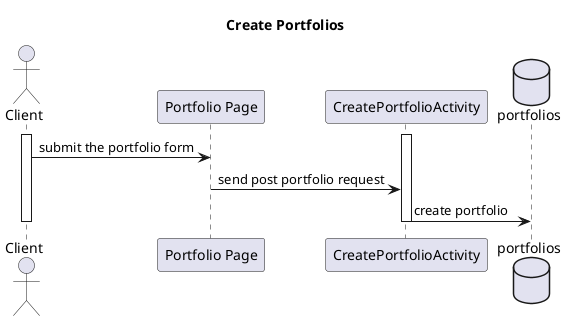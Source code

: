 @startuml
title Create Portfolios
actor Client

participant "Portfolio Page" as portfolioPage
activate Client
activate CreatePortfolioActivity
database portfolios

Client -> portfolioPage : submit the portfolio form
portfolioPage -> CreatePortfolioActivity :  send post portfolio request
CreatePortfolioActivity -> portfolios : create portfolio
deactivate Client
deactivate CreatePortfolioActivity
@enduml